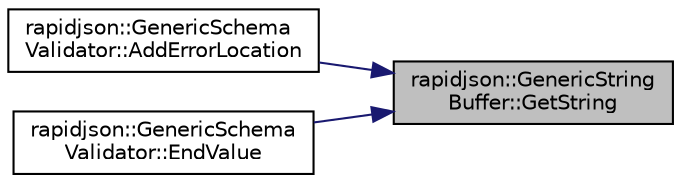 digraph "rapidjson::GenericStringBuffer::GetString"
{
 // INTERACTIVE_SVG=YES
 // LATEX_PDF_SIZE
  edge [fontname="Helvetica",fontsize="10",labelfontname="Helvetica",labelfontsize="10"];
  node [fontname="Helvetica",fontsize="10",shape=record];
  rankdir="RL";
  Node15 [label="rapidjson::GenericString\lBuffer::GetString",height=0.2,width=0.4,color="black", fillcolor="grey75", style="filled", fontcolor="black",tooltip=" "];
  Node15 -> Node16 [dir="back",color="midnightblue",fontsize="10",style="solid",fontname="Helvetica"];
  Node16 [label="rapidjson::GenericSchema\lValidator::AddErrorLocation",height=0.2,width=0.4,color="black", fillcolor="white", style="filled",URL="$classrapidjson_1_1_generic_schema_validator.html#a0094311f0ad58f1884855db80a1f2296",tooltip=" "];
  Node15 -> Node17 [dir="back",color="midnightblue",fontsize="10",style="solid",fontname="Helvetica"];
  Node17 [label="rapidjson::GenericSchema\lValidator::EndValue",height=0.2,width=0.4,color="black", fillcolor="white", style="filled",URL="$classrapidjson_1_1_generic_schema_validator.html#abd27044b18e400e5a25e6346b7535fbb",tooltip=" "];
}
